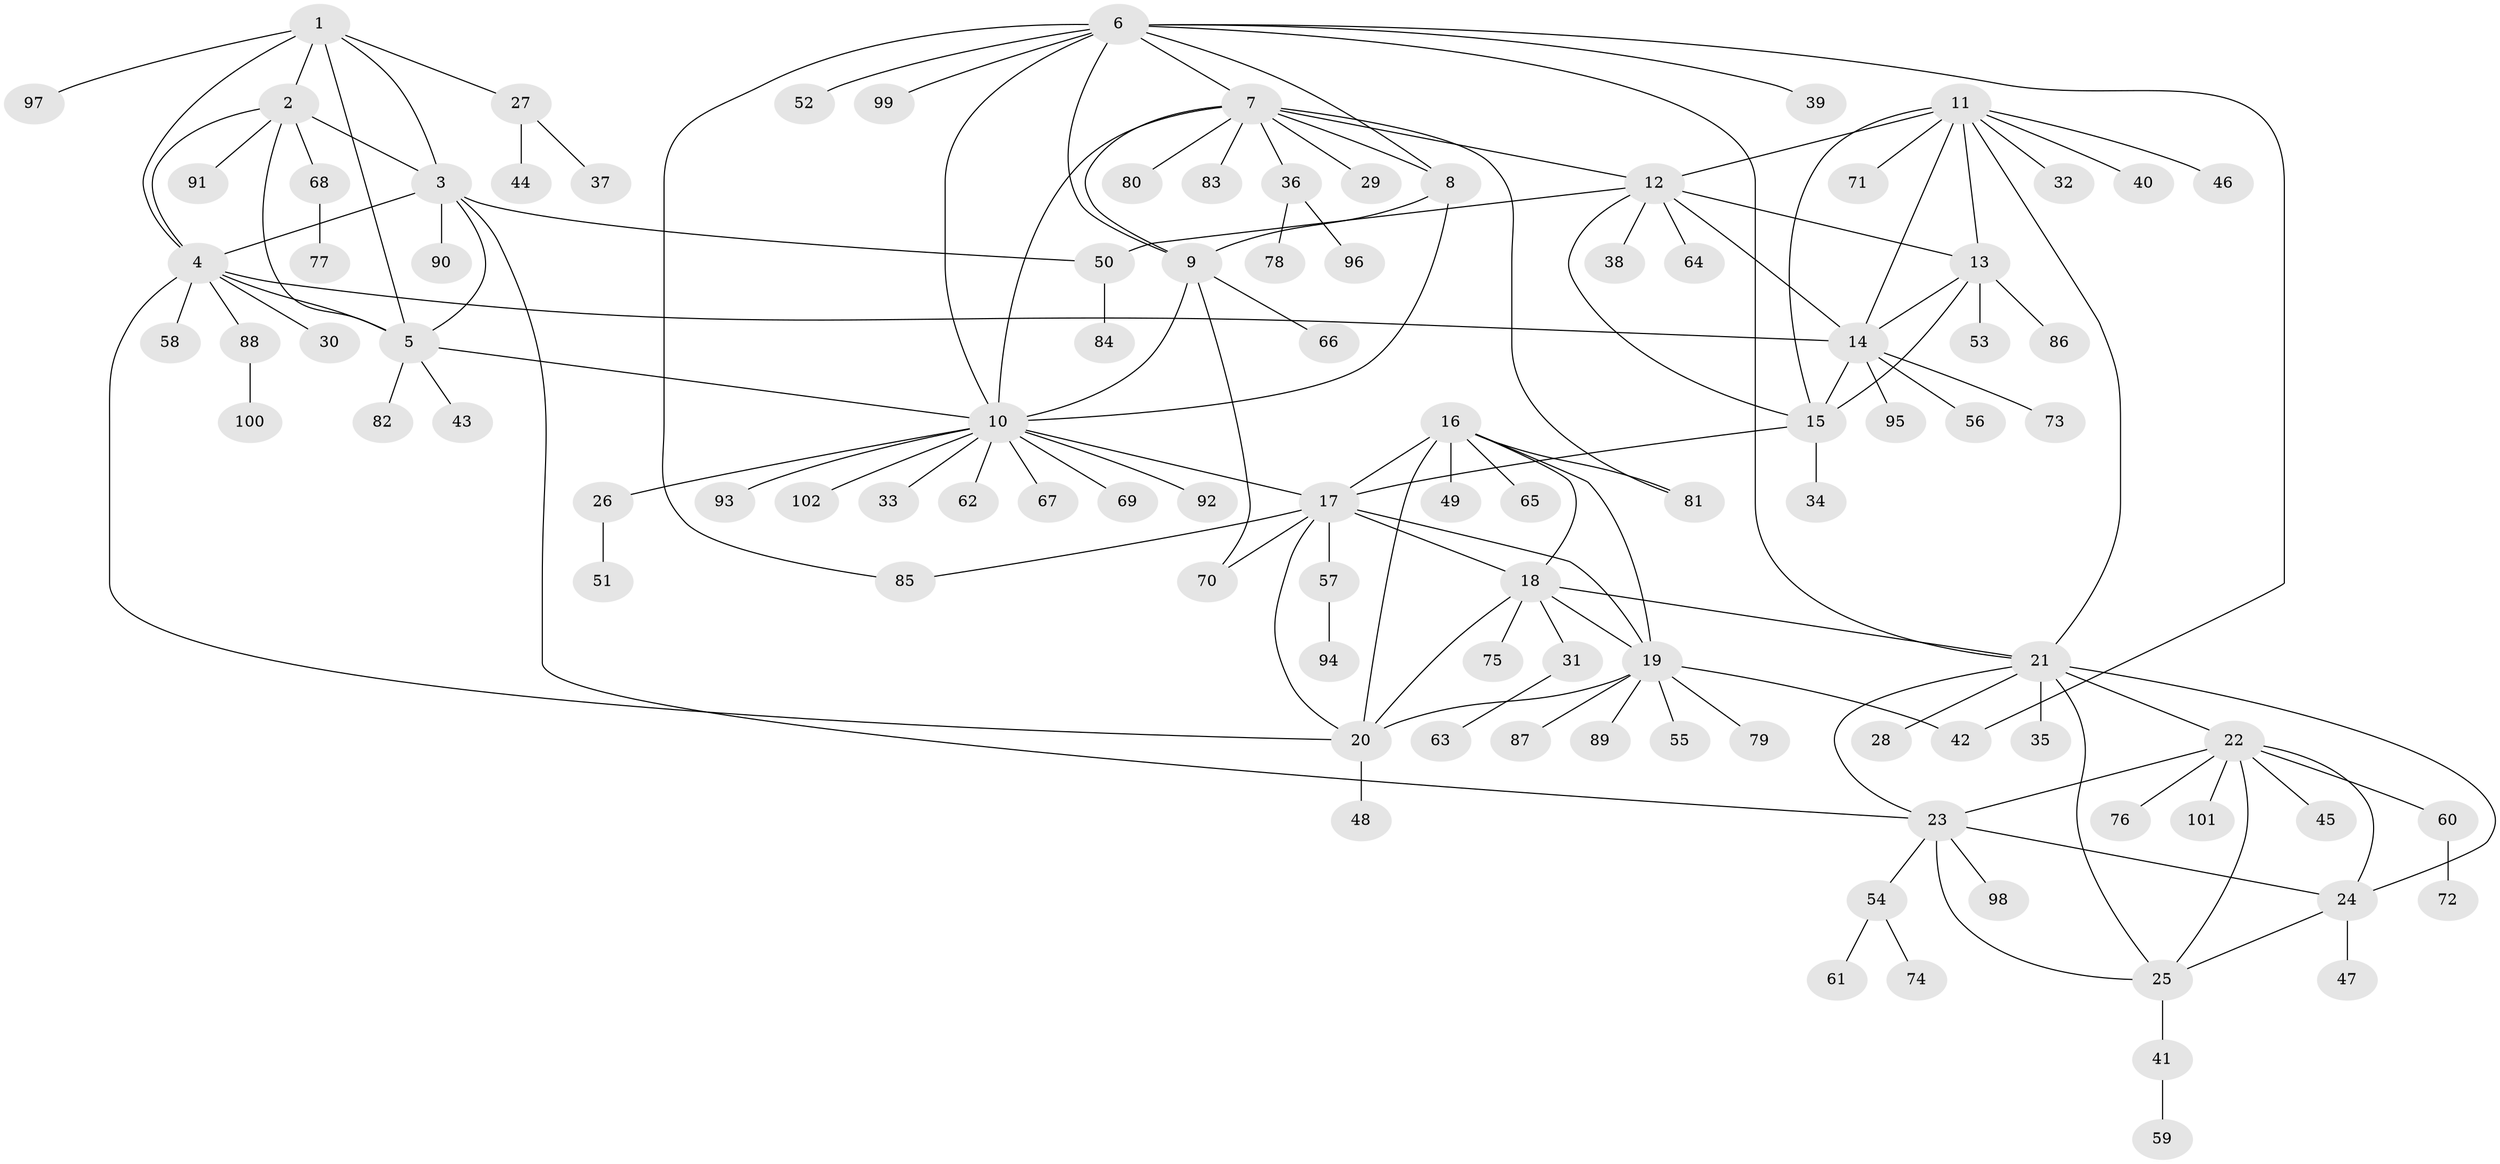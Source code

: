 // Generated by graph-tools (version 1.1) at 2025/15/03/09/25 04:15:45]
// undirected, 102 vertices, 142 edges
graph export_dot {
graph [start="1"]
  node [color=gray90,style=filled];
  1;
  2;
  3;
  4;
  5;
  6;
  7;
  8;
  9;
  10;
  11;
  12;
  13;
  14;
  15;
  16;
  17;
  18;
  19;
  20;
  21;
  22;
  23;
  24;
  25;
  26;
  27;
  28;
  29;
  30;
  31;
  32;
  33;
  34;
  35;
  36;
  37;
  38;
  39;
  40;
  41;
  42;
  43;
  44;
  45;
  46;
  47;
  48;
  49;
  50;
  51;
  52;
  53;
  54;
  55;
  56;
  57;
  58;
  59;
  60;
  61;
  62;
  63;
  64;
  65;
  66;
  67;
  68;
  69;
  70;
  71;
  72;
  73;
  74;
  75;
  76;
  77;
  78;
  79;
  80;
  81;
  82;
  83;
  84;
  85;
  86;
  87;
  88;
  89;
  90;
  91;
  92;
  93;
  94;
  95;
  96;
  97;
  98;
  99;
  100;
  101;
  102;
  1 -- 2;
  1 -- 3;
  1 -- 4;
  1 -- 5;
  1 -- 27;
  1 -- 97;
  2 -- 3;
  2 -- 4;
  2 -- 5;
  2 -- 68;
  2 -- 91;
  3 -- 4;
  3 -- 5;
  3 -- 23;
  3 -- 50;
  3 -- 90;
  4 -- 5;
  4 -- 14;
  4 -- 20;
  4 -- 30;
  4 -- 58;
  4 -- 88;
  5 -- 10;
  5 -- 43;
  5 -- 82;
  6 -- 7;
  6 -- 8;
  6 -- 9;
  6 -- 10;
  6 -- 21;
  6 -- 39;
  6 -- 42;
  6 -- 52;
  6 -- 85;
  6 -- 99;
  7 -- 8;
  7 -- 9;
  7 -- 10;
  7 -- 12;
  7 -- 29;
  7 -- 36;
  7 -- 80;
  7 -- 81;
  7 -- 83;
  8 -- 9;
  8 -- 10;
  9 -- 10;
  9 -- 66;
  9 -- 70;
  10 -- 17;
  10 -- 26;
  10 -- 33;
  10 -- 62;
  10 -- 67;
  10 -- 69;
  10 -- 92;
  10 -- 93;
  10 -- 102;
  11 -- 12;
  11 -- 13;
  11 -- 14;
  11 -- 15;
  11 -- 21;
  11 -- 32;
  11 -- 40;
  11 -- 46;
  11 -- 71;
  12 -- 13;
  12 -- 14;
  12 -- 15;
  12 -- 38;
  12 -- 50;
  12 -- 64;
  13 -- 14;
  13 -- 15;
  13 -- 53;
  13 -- 86;
  14 -- 15;
  14 -- 56;
  14 -- 73;
  14 -- 95;
  15 -- 17;
  15 -- 34;
  16 -- 17;
  16 -- 18;
  16 -- 19;
  16 -- 20;
  16 -- 49;
  16 -- 65;
  16 -- 81;
  17 -- 18;
  17 -- 19;
  17 -- 20;
  17 -- 57;
  17 -- 70;
  17 -- 85;
  18 -- 19;
  18 -- 20;
  18 -- 21;
  18 -- 31;
  18 -- 75;
  19 -- 20;
  19 -- 42;
  19 -- 55;
  19 -- 79;
  19 -- 87;
  19 -- 89;
  20 -- 48;
  21 -- 22;
  21 -- 23;
  21 -- 24;
  21 -- 25;
  21 -- 28;
  21 -- 35;
  22 -- 23;
  22 -- 24;
  22 -- 25;
  22 -- 45;
  22 -- 60;
  22 -- 76;
  22 -- 101;
  23 -- 24;
  23 -- 25;
  23 -- 54;
  23 -- 98;
  24 -- 25;
  24 -- 47;
  25 -- 41;
  26 -- 51;
  27 -- 37;
  27 -- 44;
  31 -- 63;
  36 -- 78;
  36 -- 96;
  41 -- 59;
  50 -- 84;
  54 -- 61;
  54 -- 74;
  57 -- 94;
  60 -- 72;
  68 -- 77;
  88 -- 100;
}
